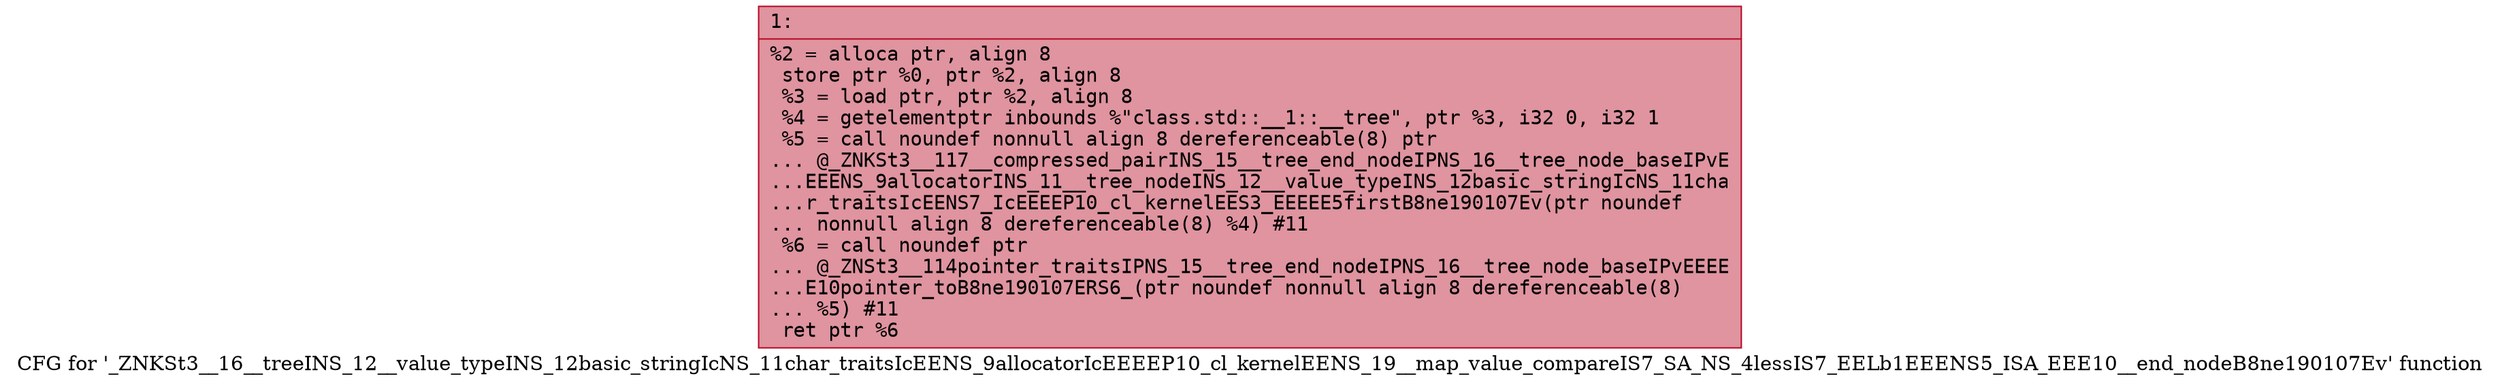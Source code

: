 digraph "CFG for '_ZNKSt3__16__treeINS_12__value_typeINS_12basic_stringIcNS_11char_traitsIcEENS_9allocatorIcEEEEP10_cl_kernelEENS_19__map_value_compareIS7_SA_NS_4lessIS7_EELb1EEENS5_ISA_EEE10__end_nodeB8ne190107Ev' function" {
	label="CFG for '_ZNKSt3__16__treeINS_12__value_typeINS_12basic_stringIcNS_11char_traitsIcEENS_9allocatorIcEEEEP10_cl_kernelEENS_19__map_value_compareIS7_SA_NS_4lessIS7_EELb1EEENS5_ISA_EEE10__end_nodeB8ne190107Ev' function";

	Node0x6000013834d0 [shape=record,color="#b70d28ff", style=filled, fillcolor="#b70d2870" fontname="Courier",label="{1:\l|  %2 = alloca ptr, align 8\l  store ptr %0, ptr %2, align 8\l  %3 = load ptr, ptr %2, align 8\l  %4 = getelementptr inbounds %\"class.std::__1::__tree\", ptr %3, i32 0, i32 1\l  %5 = call noundef nonnull align 8 dereferenceable(8) ptr\l... @_ZNKSt3__117__compressed_pairINS_15__tree_end_nodeIPNS_16__tree_node_baseIPvE\l...EEENS_9allocatorINS_11__tree_nodeINS_12__value_typeINS_12basic_stringIcNS_11cha\l...r_traitsIcEENS7_IcEEEEP10_cl_kernelEES3_EEEEE5firstB8ne190107Ev(ptr noundef\l... nonnull align 8 dereferenceable(8) %4) #11\l  %6 = call noundef ptr\l... @_ZNSt3__114pointer_traitsIPNS_15__tree_end_nodeIPNS_16__tree_node_baseIPvEEEE\l...E10pointer_toB8ne190107ERS6_(ptr noundef nonnull align 8 dereferenceable(8)\l... %5) #11\l  ret ptr %6\l}"];
}

